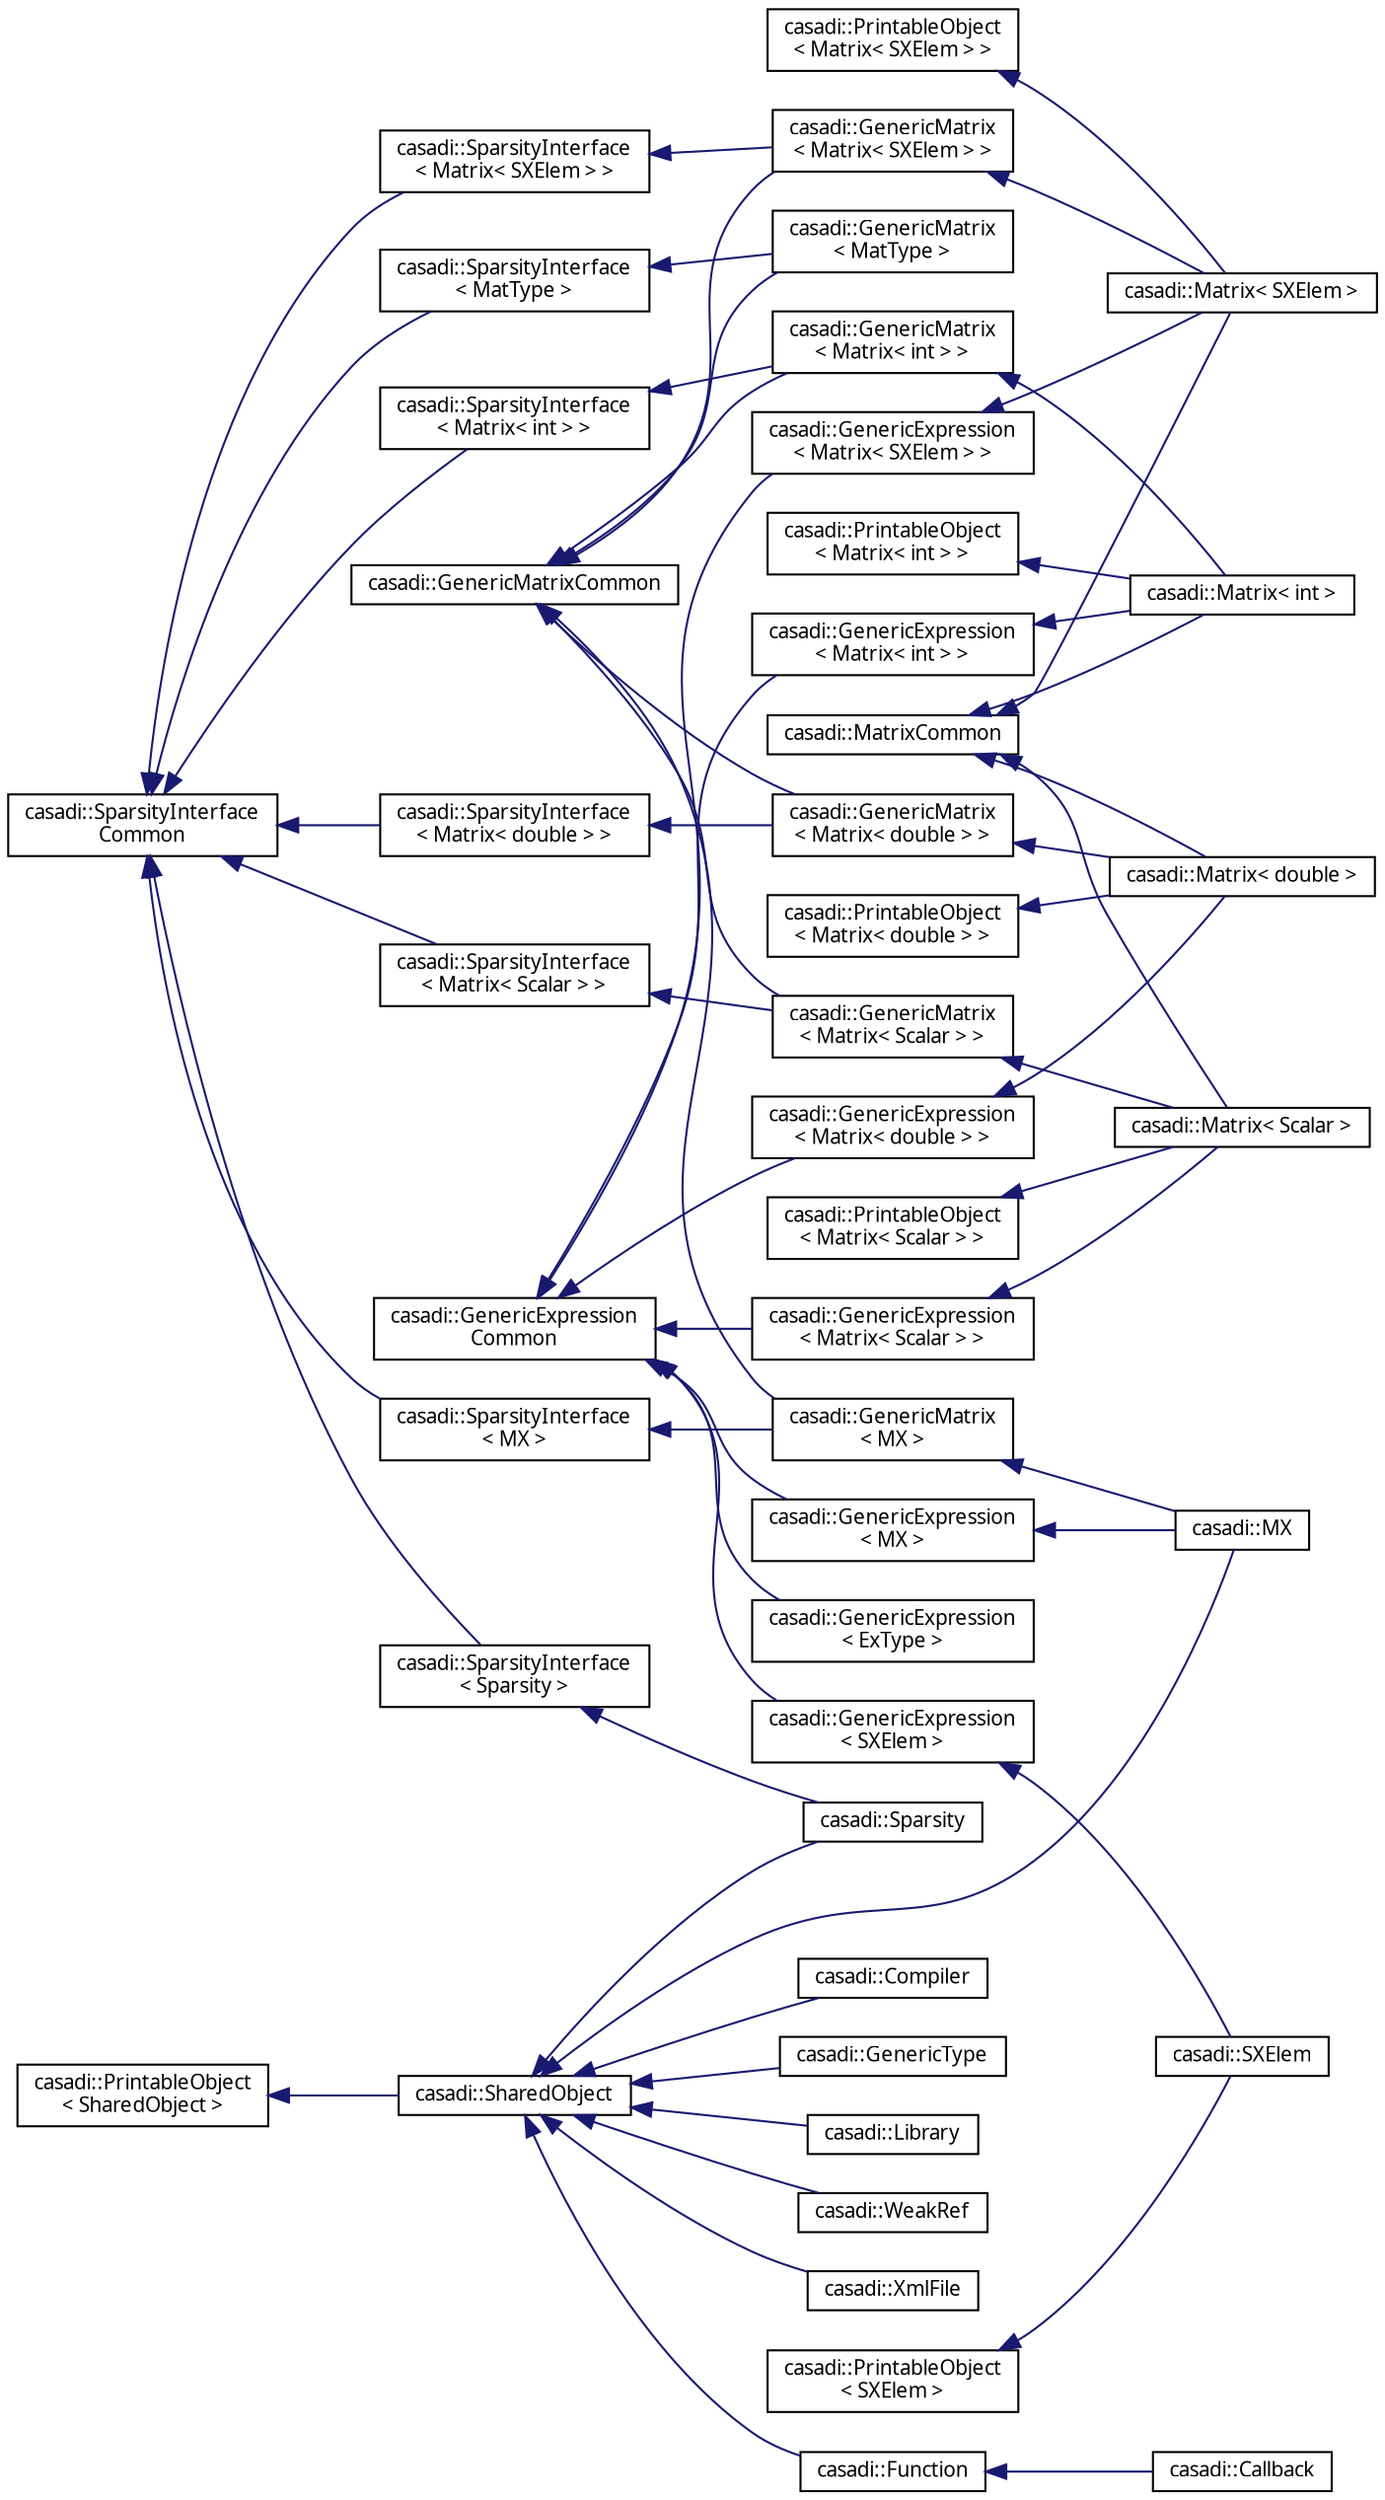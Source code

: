 digraph "Graphical Class Hierarchy"
{
  edge [fontname="FreeSans.ttf",fontsize="10",labelfontname="FreeSans.ttf",labelfontsize="10"];
  node [fontname="FreeSans.ttf",fontsize="10",shape=record];
  rankdir="LR";
  Node1 [label="casadi::GenericExpression\lCommon",height=0.2,width=0.4,color="black", fillcolor="white", style="filled",URL="$d7/dee/structcasadi_1_1GenericExpressionCommon.html",tooltip="Empty Base This class is extended in SWIG. "];
  Node1 -> Node2 [dir="back",color="midnightblue",fontsize="10",style="solid",fontname="FreeSans.ttf"];
  Node2 [label="casadi::GenericExpression\l\< ExType \>",height=0.2,width=0.4,color="black", fillcolor="white", style="filled",URL="$d1/d5c/classcasadi_1_1GenericExpression.html",tooltip="Expression interface. "];
  Node1 -> Node3 [dir="back",color="midnightblue",fontsize="10",style="solid",fontname="FreeSans.ttf"];
  Node3 [label="casadi::GenericExpression\l\< Matrix\< double \> \>",height=0.2,width=0.4,color="black", fillcolor="white", style="filled",URL="$d1/d5c/classcasadi_1_1GenericExpression.html"];
  Node3 -> Node4 [dir="back",color="midnightblue",fontsize="10",style="solid",fontname="FreeSans.ttf"];
  Node4 [label="casadi::Matrix\< double \>",height=0.2,width=0.4,color="black", fillcolor="white", style="filled",URL="$dd/df2/singletoncasadi_1_1Matrix.html"];
  Node1 -> Node5 [dir="back",color="midnightblue",fontsize="10",style="solid",fontname="FreeSans.ttf"];
  Node5 [label="casadi::GenericExpression\l\< Matrix\< int \> \>",height=0.2,width=0.4,color="black", fillcolor="white", style="filled",URL="$d1/d5c/classcasadi_1_1GenericExpression.html"];
  Node5 -> Node6 [dir="back",color="midnightblue",fontsize="10",style="solid",fontname="FreeSans.ttf"];
  Node6 [label="casadi::Matrix\< int \>",height=0.2,width=0.4,color="black", fillcolor="white", style="filled",URL="$dd/df2/singletoncasadi_1_1Matrix.html"];
  Node1 -> Node7 [dir="back",color="midnightblue",fontsize="10",style="solid",fontname="FreeSans.ttf"];
  Node7 [label="casadi::GenericExpression\l\< Matrix\< Scalar \> \>",height=0.2,width=0.4,color="black", fillcolor="white", style="filled",URL="$d1/d5c/classcasadi_1_1GenericExpression.html"];
  Node7 -> Node8 [dir="back",color="midnightblue",fontsize="10",style="solid",fontname="FreeSans.ttf"];
  Node8 [label="casadi::Matrix\< Scalar \>",height=0.2,width=0.4,color="black", fillcolor="white", style="filled",URL="$dd/df2/singletoncasadi_1_1Matrix.html",tooltip="Sparse matrix class. SX and DM are specializations. "];
  Node1 -> Node9 [dir="back",color="midnightblue",fontsize="10",style="solid",fontname="FreeSans.ttf"];
  Node9 [label="casadi::GenericExpression\l\< Matrix\< SXElem \> \>",height=0.2,width=0.4,color="black", fillcolor="white", style="filled",URL="$d1/d5c/classcasadi_1_1GenericExpression.html"];
  Node9 -> Node10 [dir="back",color="midnightblue",fontsize="10",style="solid",fontname="FreeSans.ttf"];
  Node10 [label="casadi::Matrix\< SXElem \>",height=0.2,width=0.4,color="black", fillcolor="white", style="filled",URL="$dd/df2/singletoncasadi_1_1Matrix.html"];
  Node1 -> Node11 [dir="back",color="midnightblue",fontsize="10",style="solid",fontname="FreeSans.ttf"];
  Node11 [label="casadi::GenericExpression\l\< MX \>",height=0.2,width=0.4,color="black", fillcolor="white", style="filled",URL="$d1/d5c/classcasadi_1_1GenericExpression.html"];
  Node11 -> Node12 [dir="back",color="midnightblue",fontsize="10",style="solid",fontname="FreeSans.ttf"];
  Node12 [label="casadi::MX",height=0.2,width=0.4,color="black", fillcolor="white", style="filled",URL="$de/d57/classcasadi_1_1MX.html",tooltip="MX - Matrix expression. "];
  Node1 -> Node13 [dir="back",color="midnightblue",fontsize="10",style="solid",fontname="FreeSans.ttf"];
  Node13 [label="casadi::GenericExpression\l\< SXElem \>",height=0.2,width=0.4,color="black", fillcolor="white", style="filled",URL="$d1/d5c/classcasadi_1_1GenericExpression.html"];
  Node13 -> Node14 [dir="back",color="midnightblue",fontsize="10",style="solid",fontname="FreeSans.ttf"];
  Node14 [label="casadi::SXElem",height=0.2,width=0.4,color="black", fillcolor="white", style="filled",URL="$d0/d06/classcasadi_1_1SXElem.html",tooltip="The basic scalar symbolic class of CasADi. "];
  Node15 [label="casadi::GenericMatrixCommon",height=0.2,width=0.4,color="black", fillcolor="white", style="filled",URL="$dc/d32/structcasadi_1_1GenericMatrixCommon.html",tooltip="Empty Base This class is extended in SWIG. "];
  Node15 -> Node16 [dir="back",color="midnightblue",fontsize="10",style="solid",fontname="FreeSans.ttf"];
  Node16 [label="casadi::GenericMatrix\l\< MatType \>",height=0.2,width=0.4,color="black", fillcolor="white", style="filled",URL="$dc/df3/classcasadi_1_1GenericMatrix.html",tooltip="Matrix base class. "];
  Node15 -> Node17 [dir="back",color="midnightblue",fontsize="10",style="solid",fontname="FreeSans.ttf"];
  Node17 [label="casadi::GenericMatrix\l\< Matrix\< double \> \>",height=0.2,width=0.4,color="black", fillcolor="white", style="filled",URL="$dc/df3/classcasadi_1_1GenericMatrix.html"];
  Node17 -> Node4 [dir="back",color="midnightblue",fontsize="10",style="solid",fontname="FreeSans.ttf"];
  Node15 -> Node18 [dir="back",color="midnightblue",fontsize="10",style="solid",fontname="FreeSans.ttf"];
  Node18 [label="casadi::GenericMatrix\l\< Matrix\< int \> \>",height=0.2,width=0.4,color="black", fillcolor="white", style="filled",URL="$dc/df3/classcasadi_1_1GenericMatrix.html"];
  Node18 -> Node6 [dir="back",color="midnightblue",fontsize="10",style="solid",fontname="FreeSans.ttf"];
  Node15 -> Node19 [dir="back",color="midnightblue",fontsize="10",style="solid",fontname="FreeSans.ttf"];
  Node19 [label="casadi::GenericMatrix\l\< Matrix\< Scalar \> \>",height=0.2,width=0.4,color="black", fillcolor="white", style="filled",URL="$dc/df3/classcasadi_1_1GenericMatrix.html"];
  Node19 -> Node8 [dir="back",color="midnightblue",fontsize="10",style="solid",fontname="FreeSans.ttf"];
  Node15 -> Node20 [dir="back",color="midnightblue",fontsize="10",style="solid",fontname="FreeSans.ttf"];
  Node20 [label="casadi::GenericMatrix\l\< Matrix\< SXElem \> \>",height=0.2,width=0.4,color="black", fillcolor="white", style="filled",URL="$dc/df3/classcasadi_1_1GenericMatrix.html"];
  Node20 -> Node10 [dir="back",color="midnightblue",fontsize="10",style="solid",fontname="FreeSans.ttf"];
  Node15 -> Node21 [dir="back",color="midnightblue",fontsize="10",style="solid",fontname="FreeSans.ttf"];
  Node21 [label="casadi::GenericMatrix\l\< MX \>",height=0.2,width=0.4,color="black", fillcolor="white", style="filled",URL="$dc/df3/classcasadi_1_1GenericMatrix.html"];
  Node21 -> Node12 [dir="back",color="midnightblue",fontsize="10",style="solid",fontname="FreeSans.ttf"];
  Node22 [label="casadi::MatrixCommon",height=0.2,width=0.4,color="black", fillcolor="white", style="filled",URL="$d3/df2/structcasadi_1_1MatrixCommon.html",tooltip="Empty Base This class is extended in SWIG. "];
  Node22 -> Node8 [dir="back",color="midnightblue",fontsize="10",style="solid",fontname="FreeSans.ttf"];
  Node22 -> Node4 [dir="back",color="midnightblue",fontsize="10",style="solid",fontname="FreeSans.ttf"];
  Node22 -> Node6 [dir="back",color="midnightblue",fontsize="10",style="solid",fontname="FreeSans.ttf"];
  Node22 -> Node10 [dir="back",color="midnightblue",fontsize="10",style="solid",fontname="FreeSans.ttf"];
  Node23 [label="casadi::PrintableObject\l\< Matrix\< double \> \>",height=0.2,width=0.4,color="black", fillcolor="white", style="filled",URL="$d5/d18/classcasadi_1_1PrintableObject.html"];
  Node23 -> Node4 [dir="back",color="midnightblue",fontsize="10",style="solid",fontname="FreeSans.ttf"];
  Node24 [label="casadi::PrintableObject\l\< Matrix\< int \> \>",height=0.2,width=0.4,color="black", fillcolor="white", style="filled",URL="$d5/d18/classcasadi_1_1PrintableObject.html"];
  Node24 -> Node6 [dir="back",color="midnightblue",fontsize="10",style="solid",fontname="FreeSans.ttf"];
  Node25 [label="casadi::PrintableObject\l\< Matrix\< Scalar \> \>",height=0.2,width=0.4,color="black", fillcolor="white", style="filled",URL="$d5/d18/classcasadi_1_1PrintableObject.html"];
  Node25 -> Node8 [dir="back",color="midnightblue",fontsize="10",style="solid",fontname="FreeSans.ttf"];
  Node26 [label="casadi::PrintableObject\l\< Matrix\< SXElem \> \>",height=0.2,width=0.4,color="black", fillcolor="white", style="filled",URL="$d5/d18/classcasadi_1_1PrintableObject.html"];
  Node26 -> Node10 [dir="back",color="midnightblue",fontsize="10",style="solid",fontname="FreeSans.ttf"];
  Node27 [label="casadi::PrintableObject\l\< SharedObject \>",height=0.2,width=0.4,color="black", fillcolor="white", style="filled",URL="$d5/d18/classcasadi_1_1PrintableObject.html"];
  Node27 -> Node28 [dir="back",color="midnightblue",fontsize="10",style="solid",fontname="FreeSans.ttf"];
  Node28 [label="casadi::SharedObject",height=0.2,width=0.4,color="black", fillcolor="white", style="filled",URL="$d5/d4a/classcasadi_1_1SharedObject.html",tooltip="SharedObject implements a reference counting framework similar for efficient and easily-maintained me..."];
  Node28 -> Node29 [dir="back",color="midnightblue",fontsize="10",style="solid",fontname="FreeSans.ttf"];
  Node29 [label="casadi::Compiler",height=0.2,width=0.4,color="black", fillcolor="white", style="filled",URL="$d7/df2/classcasadi_1_1Compiler.html",tooltip="Compiler. "];
  Node28 -> Node30 [dir="back",color="midnightblue",fontsize="10",style="solid",fontname="FreeSans.ttf"];
  Node30 [label="casadi::Function",height=0.2,width=0.4,color="black", fillcolor="white", style="filled",URL="$da/da4/classcasadi_1_1Function.html",tooltip="General function. "];
  Node30 -> Node31 [dir="back",color="midnightblue",fontsize="10",style="solid",fontname="FreeSans.ttf"];
  Node31 [label="casadi::Callback",height=0.2,width=0.4,color="black", fillcolor="white", style="filled",URL="$d6/dac/classcasadi_1_1Callback.html",tooltip="Callback function functionality This class provides a public API to the FunctionInternal class that c..."];
  Node28 -> Node32 [dir="back",color="midnightblue",fontsize="10",style="solid",fontname="FreeSans.ttf"];
  Node32 [label="casadi::GenericType",height=0.2,width=0.4,color="black", fillcolor="white", style="filled",URL="$d6/d82/classcasadi_1_1GenericType.html",tooltip="Generic data type, can hold different types such as bool, int, string etc. "];
  Node28 -> Node33 [dir="back",color="midnightblue",fontsize="10",style="solid",fontname="FreeSans.ttf"];
  Node33 [label="casadi::Library",height=0.2,width=0.4,color="black", fillcolor="white", style="filled",URL="$d4/df0/classcasadi_1_1Library.html",tooltip="Library, either just-in-time compiled or dynamically loaded. "];
  Node28 -> Node12 [dir="back",color="midnightblue",fontsize="10",style="solid",fontname="FreeSans.ttf"];
  Node28 -> Node34 [dir="back",color="midnightblue",fontsize="10",style="solid",fontname="FreeSans.ttf"];
  Node34 [label="casadi::Sparsity",height=0.2,width=0.4,color="black", fillcolor="white", style="filled",URL="$d5/da8/classcasadi_1_1Sparsity.html",tooltip="General sparsity class. "];
  Node28 -> Node35 [dir="back",color="midnightblue",fontsize="10",style="solid",fontname="FreeSans.ttf"];
  Node35 [label="casadi::WeakRef",height=0.2,width=0.4,color="black", fillcolor="white", style="filled",URL="$d8/de8/classcasadi_1_1WeakRef.html",tooltip="Weak reference type A weak reference to a SharedObject. "];
  Node28 -> Node36 [dir="back",color="midnightblue",fontsize="10",style="solid",fontname="FreeSans.ttf"];
  Node36 [label="casadi::XmlFile",height=0.2,width=0.4,color="black", fillcolor="white", style="filled",URL="$d4/d74/classcasadi_1_1XmlFile.html",tooltip="XML parser Can be used for parsing XML files into CasADi data structures. "];
  Node37 [label="casadi::PrintableObject\l\< SXElem \>",height=0.2,width=0.4,color="black", fillcolor="white", style="filled",URL="$d5/d18/classcasadi_1_1PrintableObject.html"];
  Node37 -> Node14 [dir="back",color="midnightblue",fontsize="10",style="solid",fontname="FreeSans.ttf"];
  Node38 [label="casadi::SparsityInterface\lCommon",height=0.2,width=0.4,color="black", fillcolor="white", style="filled",URL="$d2/d9a/structcasadi_1_1SparsityInterfaceCommon.html",tooltip="Empty Base This class is extended in SWIG. "];
  Node38 -> Node39 [dir="back",color="midnightblue",fontsize="10",style="solid",fontname="FreeSans.ttf"];
  Node39 [label="casadi::SparsityInterface\l\< MatType \>",height=0.2,width=0.4,color="black", fillcolor="white", style="filled",URL="$dd/d6b/classcasadi_1_1SparsityInterface.html",tooltip="Sparsity interface class. "];
  Node39 -> Node16 [dir="back",color="midnightblue",fontsize="10",style="solid",fontname="FreeSans.ttf"];
  Node38 -> Node40 [dir="back",color="midnightblue",fontsize="10",style="solid",fontname="FreeSans.ttf"];
  Node40 [label="casadi::SparsityInterface\l\< Matrix\< double \> \>",height=0.2,width=0.4,color="black", fillcolor="white", style="filled",URL="$dd/d6b/classcasadi_1_1SparsityInterface.html"];
  Node40 -> Node17 [dir="back",color="midnightblue",fontsize="10",style="solid",fontname="FreeSans.ttf"];
  Node38 -> Node41 [dir="back",color="midnightblue",fontsize="10",style="solid",fontname="FreeSans.ttf"];
  Node41 [label="casadi::SparsityInterface\l\< Matrix\< int \> \>",height=0.2,width=0.4,color="black", fillcolor="white", style="filled",URL="$dd/d6b/classcasadi_1_1SparsityInterface.html"];
  Node41 -> Node18 [dir="back",color="midnightblue",fontsize="10",style="solid",fontname="FreeSans.ttf"];
  Node38 -> Node42 [dir="back",color="midnightblue",fontsize="10",style="solid",fontname="FreeSans.ttf"];
  Node42 [label="casadi::SparsityInterface\l\< Matrix\< Scalar \> \>",height=0.2,width=0.4,color="black", fillcolor="white", style="filled",URL="$dd/d6b/classcasadi_1_1SparsityInterface.html"];
  Node42 -> Node19 [dir="back",color="midnightblue",fontsize="10",style="solid",fontname="FreeSans.ttf"];
  Node38 -> Node43 [dir="back",color="midnightblue",fontsize="10",style="solid",fontname="FreeSans.ttf"];
  Node43 [label="casadi::SparsityInterface\l\< Matrix\< SXElem \> \>",height=0.2,width=0.4,color="black", fillcolor="white", style="filled",URL="$dd/d6b/classcasadi_1_1SparsityInterface.html"];
  Node43 -> Node20 [dir="back",color="midnightblue",fontsize="10",style="solid",fontname="FreeSans.ttf"];
  Node38 -> Node44 [dir="back",color="midnightblue",fontsize="10",style="solid",fontname="FreeSans.ttf"];
  Node44 [label="casadi::SparsityInterface\l\< MX \>",height=0.2,width=0.4,color="black", fillcolor="white", style="filled",URL="$dd/d6b/classcasadi_1_1SparsityInterface.html"];
  Node44 -> Node21 [dir="back",color="midnightblue",fontsize="10",style="solid",fontname="FreeSans.ttf"];
  Node38 -> Node45 [dir="back",color="midnightblue",fontsize="10",style="solid",fontname="FreeSans.ttf"];
  Node45 [label="casadi::SparsityInterface\l\< Sparsity \>",height=0.2,width=0.4,color="black", fillcolor="white", style="filled",URL="$dd/d6b/classcasadi_1_1SparsityInterface.html"];
  Node45 -> Node34 [dir="back",color="midnightblue",fontsize="10",style="solid",fontname="FreeSans.ttf"];
}
